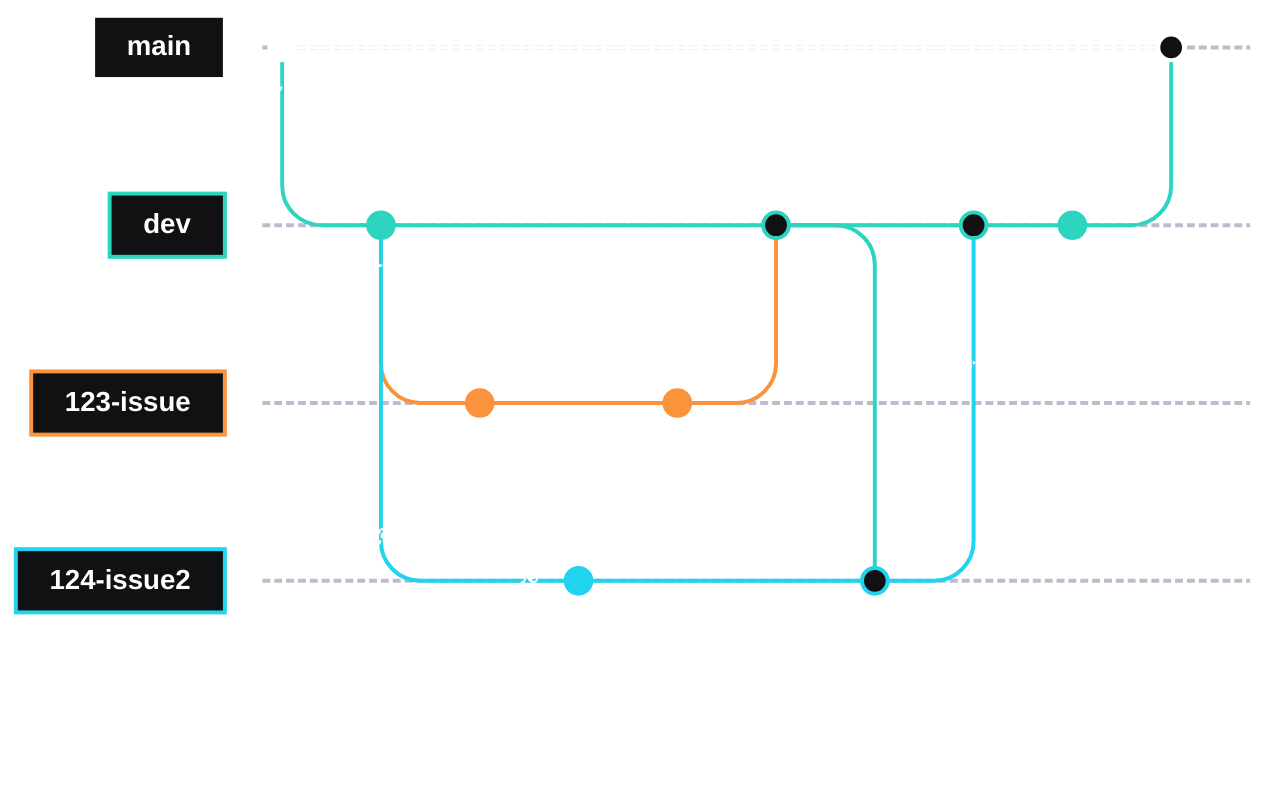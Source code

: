 ---
config:
  theme: redux-dark-color
---

gitGraph
    commit id: "feat: old feature"
    branch "dev"
    checkout "dev"
    commit id: "fix: some hotfix"
    branch "123-issue"
    checkout "123-issue"
    commit id: "feat: new feature"
    checkout "dev"
    branch "124-issue2"
    commit id: "feat: some other feature"
    checkout "123-issue"
    commit id: "chore: some other change"
    checkout "dev"
    merge "123-issue"
    checkout "124-issue2"
    merge "dev"
    checkout "dev"
    merge "124-issue2"
    commit id: "fix: another hotfix"
    checkout "main"
    merge "dev"